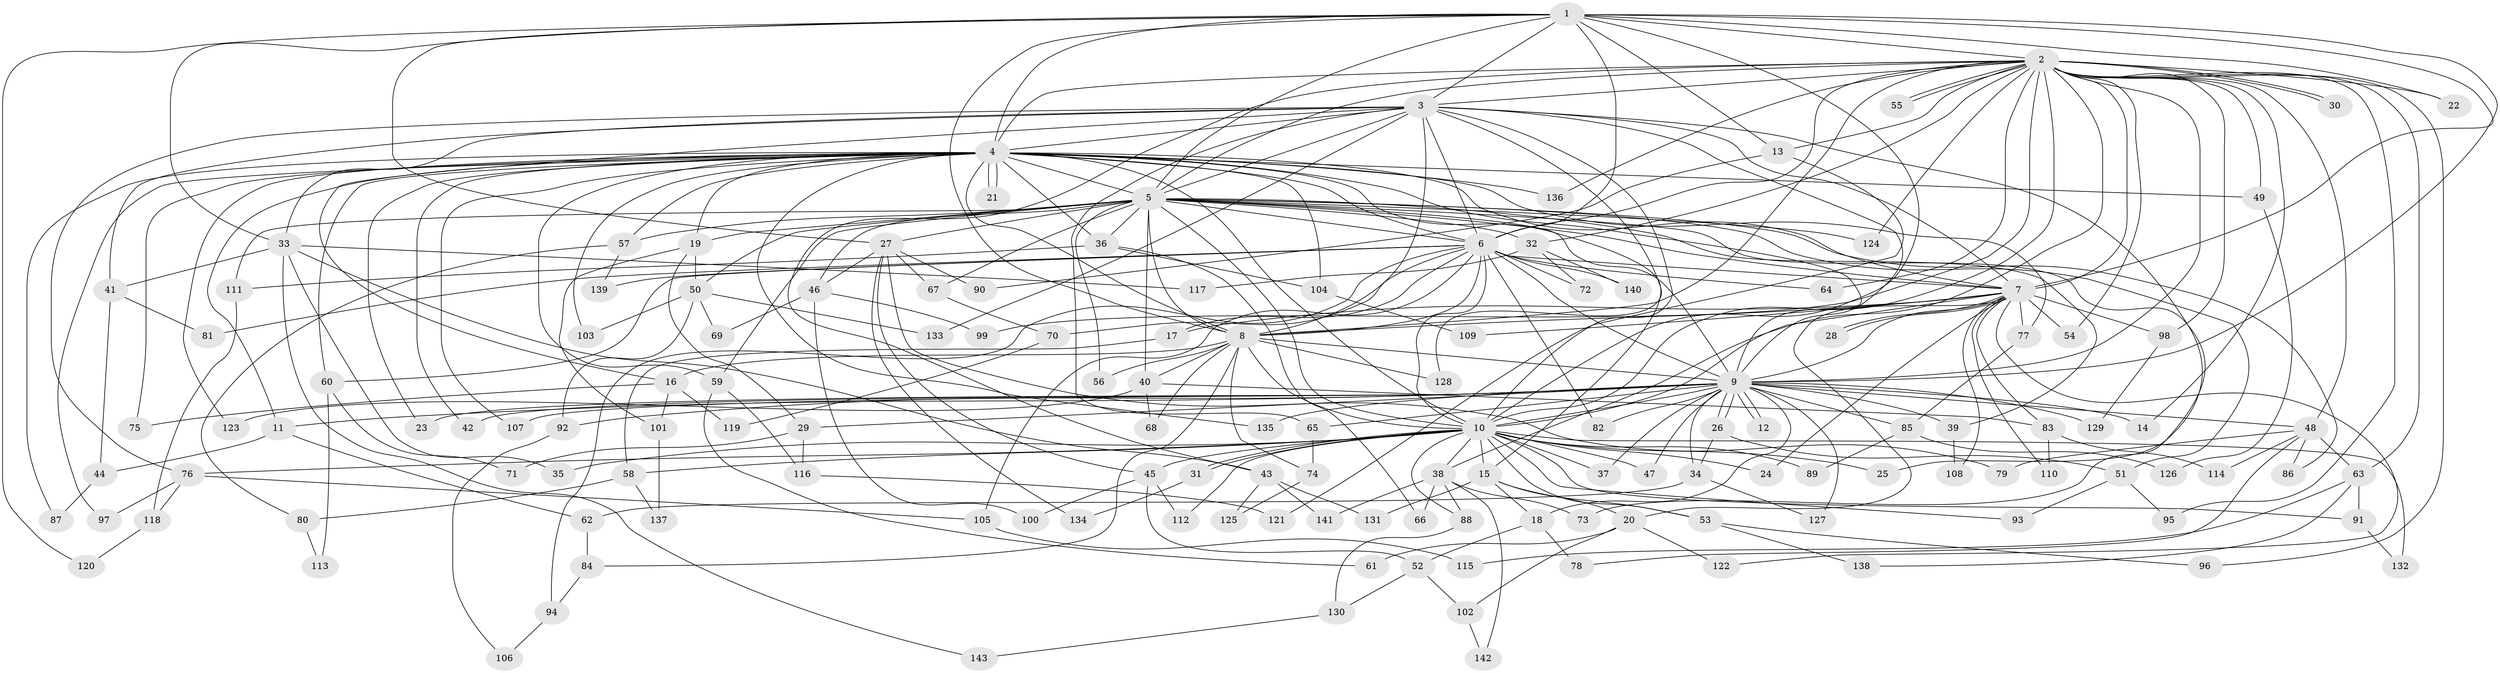 // Generated by graph-tools (version 1.1) at 2025/35/03/09/25 02:35:01]
// undirected, 143 vertices, 311 edges
graph export_dot {
graph [start="1"]
  node [color=gray90,style=filled];
  1;
  2;
  3;
  4;
  5;
  6;
  7;
  8;
  9;
  10;
  11;
  12;
  13;
  14;
  15;
  16;
  17;
  18;
  19;
  20;
  21;
  22;
  23;
  24;
  25;
  26;
  27;
  28;
  29;
  30;
  31;
  32;
  33;
  34;
  35;
  36;
  37;
  38;
  39;
  40;
  41;
  42;
  43;
  44;
  45;
  46;
  47;
  48;
  49;
  50;
  51;
  52;
  53;
  54;
  55;
  56;
  57;
  58;
  59;
  60;
  61;
  62;
  63;
  64;
  65;
  66;
  67;
  68;
  69;
  70;
  71;
  72;
  73;
  74;
  75;
  76;
  77;
  78;
  79;
  80;
  81;
  82;
  83;
  84;
  85;
  86;
  87;
  88;
  89;
  90;
  91;
  92;
  93;
  94;
  95;
  96;
  97;
  98;
  99;
  100;
  101;
  102;
  103;
  104;
  105;
  106;
  107;
  108;
  109;
  110;
  111;
  112;
  113;
  114;
  115;
  116;
  117;
  118;
  119;
  120;
  121;
  122;
  123;
  124;
  125;
  126;
  127;
  128;
  129;
  130;
  131;
  132;
  133;
  134;
  135;
  136;
  137;
  138;
  139;
  140;
  141;
  142;
  143;
  1 -- 2;
  1 -- 3;
  1 -- 4;
  1 -- 5;
  1 -- 6;
  1 -- 7;
  1 -- 8;
  1 -- 9;
  1 -- 10;
  1 -- 13;
  1 -- 22;
  1 -- 27;
  1 -- 33;
  1 -- 120;
  2 -- 3;
  2 -- 4;
  2 -- 5;
  2 -- 6;
  2 -- 7;
  2 -- 8;
  2 -- 9;
  2 -- 10;
  2 -- 13;
  2 -- 14;
  2 -- 22;
  2 -- 30;
  2 -- 30;
  2 -- 32;
  2 -- 38;
  2 -- 43;
  2 -- 48;
  2 -- 49;
  2 -- 54;
  2 -- 55;
  2 -- 55;
  2 -- 63;
  2 -- 64;
  2 -- 95;
  2 -- 96;
  2 -- 98;
  2 -- 99;
  2 -- 124;
  2 -- 136;
  3 -- 4;
  3 -- 5;
  3 -- 6;
  3 -- 7;
  3 -- 8;
  3 -- 9;
  3 -- 10;
  3 -- 16;
  3 -- 25;
  3 -- 33;
  3 -- 41;
  3 -- 65;
  3 -- 76;
  3 -- 128;
  3 -- 133;
  4 -- 5;
  4 -- 6;
  4 -- 7;
  4 -- 8;
  4 -- 9;
  4 -- 10;
  4 -- 11;
  4 -- 15;
  4 -- 19;
  4 -- 21;
  4 -- 21;
  4 -- 23;
  4 -- 36;
  4 -- 42;
  4 -- 49;
  4 -- 57;
  4 -- 59;
  4 -- 60;
  4 -- 75;
  4 -- 77;
  4 -- 87;
  4 -- 97;
  4 -- 103;
  4 -- 104;
  4 -- 107;
  4 -- 123;
  4 -- 135;
  4 -- 136;
  5 -- 6;
  5 -- 7;
  5 -- 8;
  5 -- 9;
  5 -- 10;
  5 -- 19;
  5 -- 27;
  5 -- 32;
  5 -- 36;
  5 -- 39;
  5 -- 40;
  5 -- 46;
  5 -- 50;
  5 -- 51;
  5 -- 56;
  5 -- 57;
  5 -- 59;
  5 -- 67;
  5 -- 73;
  5 -- 86;
  5 -- 111;
  5 -- 124;
  6 -- 7;
  6 -- 8;
  6 -- 9;
  6 -- 10;
  6 -- 17;
  6 -- 60;
  6 -- 64;
  6 -- 70;
  6 -- 72;
  6 -- 81;
  6 -- 82;
  6 -- 94;
  6 -- 105;
  6 -- 139;
  6 -- 140;
  7 -- 8;
  7 -- 9;
  7 -- 10;
  7 -- 17;
  7 -- 20;
  7 -- 24;
  7 -- 28;
  7 -- 28;
  7 -- 54;
  7 -- 77;
  7 -- 83;
  7 -- 98;
  7 -- 108;
  7 -- 109;
  7 -- 110;
  7 -- 122;
  8 -- 9;
  8 -- 10;
  8 -- 16;
  8 -- 40;
  8 -- 56;
  8 -- 68;
  8 -- 74;
  8 -- 84;
  8 -- 128;
  9 -- 10;
  9 -- 11;
  9 -- 12;
  9 -- 12;
  9 -- 14;
  9 -- 18;
  9 -- 23;
  9 -- 26;
  9 -- 26;
  9 -- 29;
  9 -- 34;
  9 -- 37;
  9 -- 39;
  9 -- 42;
  9 -- 47;
  9 -- 48;
  9 -- 65;
  9 -- 82;
  9 -- 85;
  9 -- 92;
  9 -- 107;
  9 -- 127;
  9 -- 129;
  9 -- 135;
  10 -- 15;
  10 -- 24;
  10 -- 25;
  10 -- 31;
  10 -- 31;
  10 -- 35;
  10 -- 37;
  10 -- 38;
  10 -- 45;
  10 -- 47;
  10 -- 53;
  10 -- 58;
  10 -- 76;
  10 -- 88;
  10 -- 89;
  10 -- 91;
  10 -- 93;
  10 -- 112;
  10 -- 132;
  11 -- 44;
  11 -- 62;
  13 -- 90;
  13 -- 121;
  15 -- 18;
  15 -- 20;
  15 -- 53;
  15 -- 131;
  16 -- 75;
  16 -- 101;
  16 -- 119;
  17 -- 58;
  18 -- 52;
  18 -- 78;
  19 -- 29;
  19 -- 50;
  19 -- 101;
  20 -- 61;
  20 -- 102;
  20 -- 122;
  26 -- 34;
  26 -- 51;
  27 -- 45;
  27 -- 46;
  27 -- 67;
  27 -- 79;
  27 -- 90;
  27 -- 134;
  29 -- 71;
  29 -- 116;
  31 -- 134;
  32 -- 72;
  32 -- 117;
  32 -- 140;
  33 -- 35;
  33 -- 41;
  33 -- 43;
  33 -- 117;
  33 -- 143;
  34 -- 62;
  34 -- 127;
  36 -- 66;
  36 -- 104;
  36 -- 111;
  38 -- 66;
  38 -- 73;
  38 -- 88;
  38 -- 141;
  38 -- 142;
  39 -- 108;
  40 -- 68;
  40 -- 83;
  40 -- 123;
  41 -- 44;
  41 -- 81;
  43 -- 125;
  43 -- 131;
  43 -- 141;
  44 -- 87;
  45 -- 52;
  45 -- 100;
  45 -- 112;
  46 -- 69;
  46 -- 99;
  46 -- 100;
  48 -- 63;
  48 -- 78;
  48 -- 79;
  48 -- 86;
  48 -- 114;
  49 -- 126;
  50 -- 69;
  50 -- 92;
  50 -- 103;
  50 -- 133;
  51 -- 93;
  51 -- 95;
  52 -- 102;
  52 -- 130;
  53 -- 96;
  53 -- 138;
  57 -- 80;
  57 -- 139;
  58 -- 80;
  58 -- 137;
  59 -- 61;
  59 -- 116;
  60 -- 71;
  60 -- 113;
  62 -- 84;
  63 -- 91;
  63 -- 115;
  63 -- 138;
  65 -- 74;
  67 -- 70;
  70 -- 119;
  74 -- 125;
  76 -- 97;
  76 -- 105;
  76 -- 118;
  77 -- 85;
  80 -- 113;
  83 -- 110;
  83 -- 114;
  84 -- 94;
  85 -- 89;
  85 -- 126;
  88 -- 130;
  91 -- 132;
  92 -- 106;
  94 -- 106;
  98 -- 129;
  101 -- 137;
  102 -- 142;
  104 -- 109;
  105 -- 115;
  111 -- 118;
  116 -- 121;
  118 -- 120;
  130 -- 143;
}
